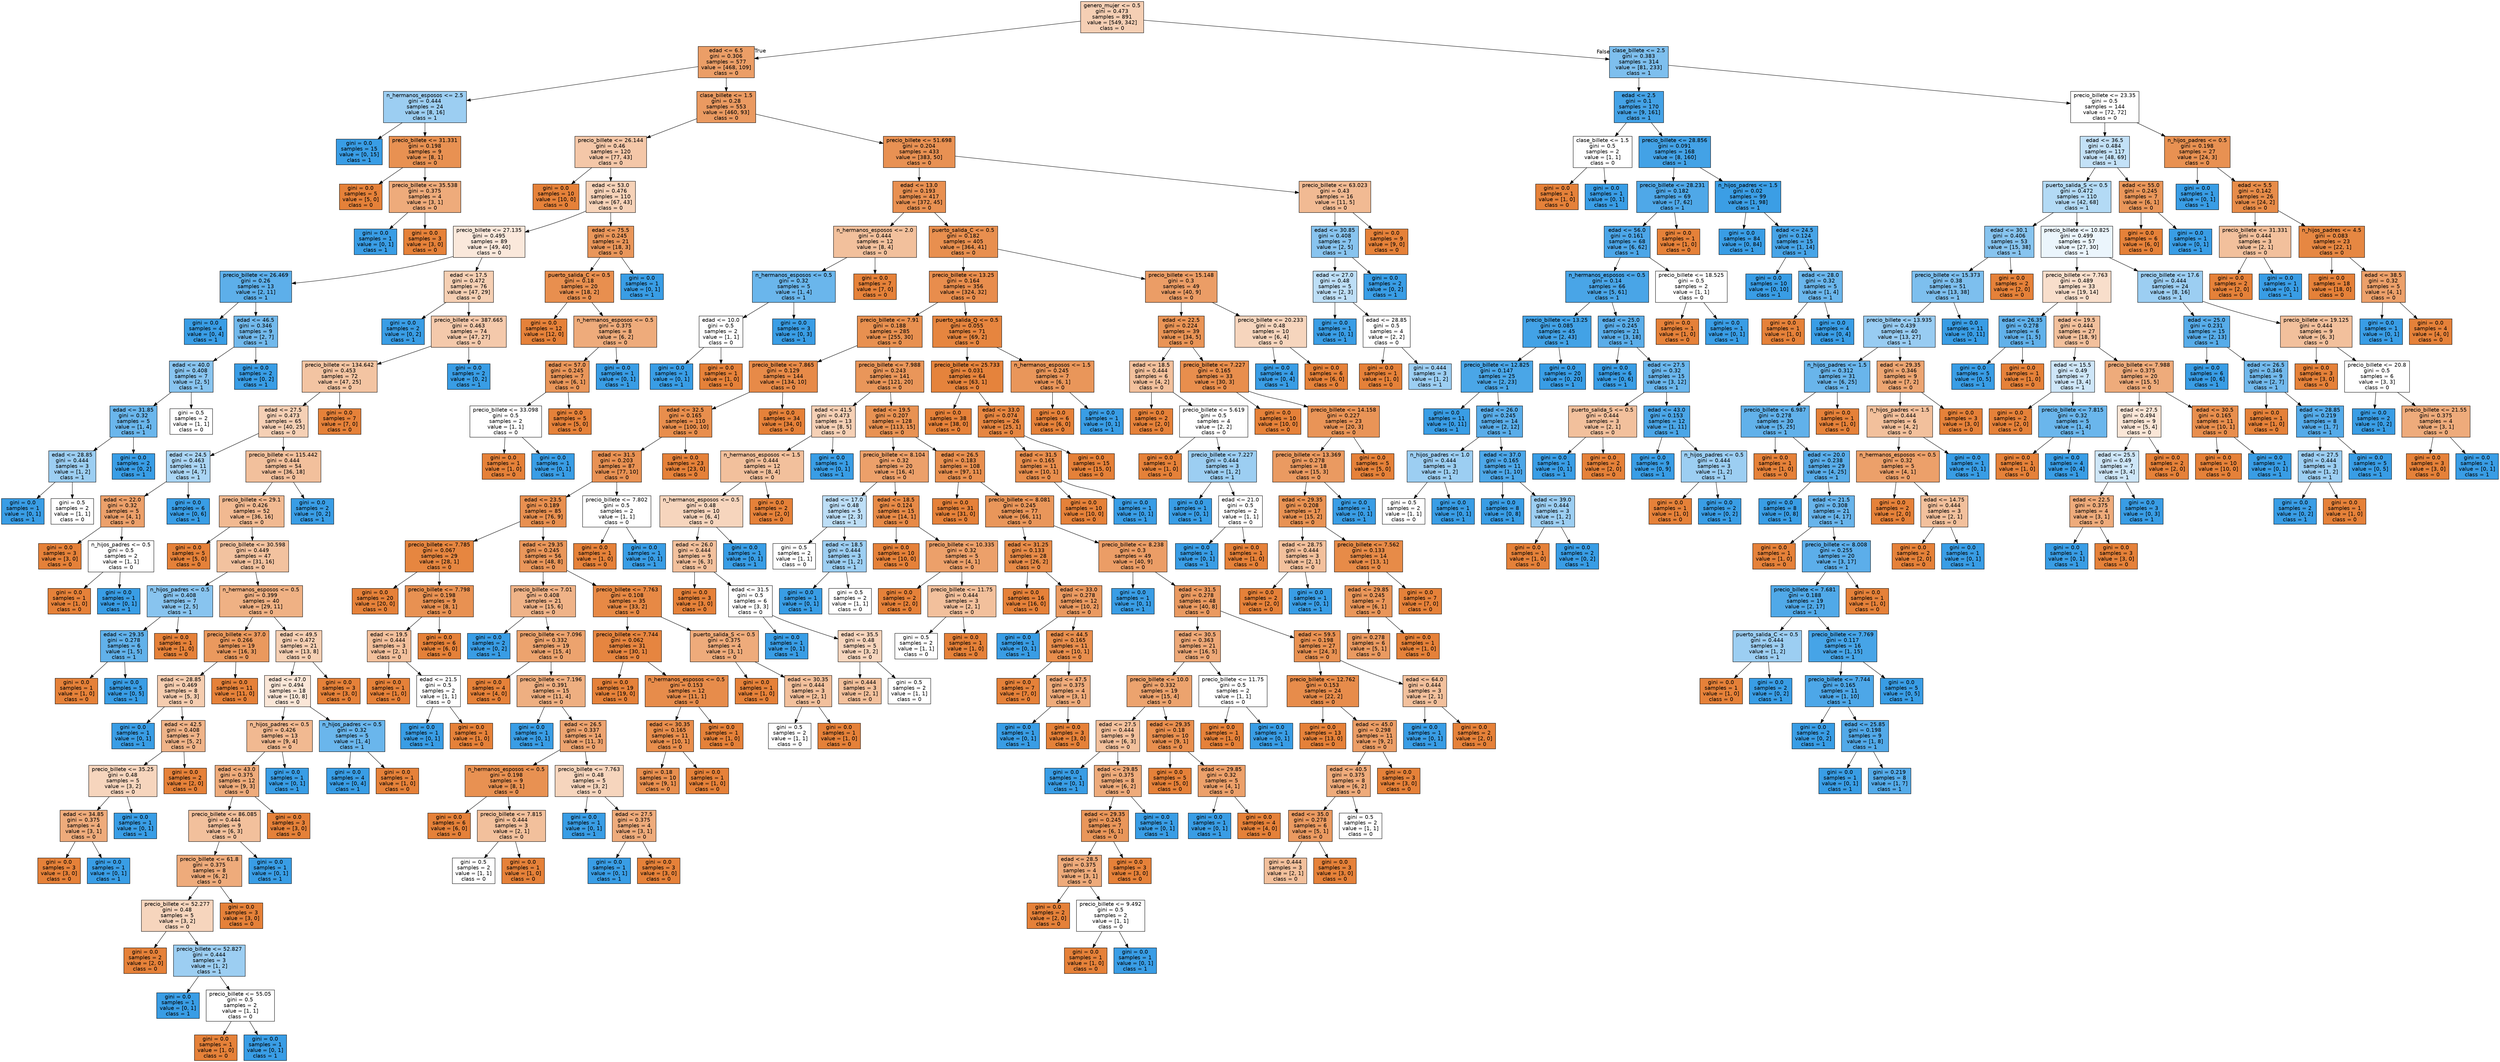 digraph Tree {
node [shape=box, style="filled", color="black", fontname="helvetica"] ;
edge [fontname="helvetica"] ;
0 [label="genero_mujer <= 0.5\ngini = 0.473\nsamples = 891\nvalue = [549, 342]\nclass = 0", fillcolor="#f5cfb4"] ;
1 [label="edad <= 6.5\ngini = 0.306\nsamples = 577\nvalue = [468, 109]\nclass = 0", fillcolor="#eb9e67"] ;
0 -> 1 [labeldistance=2.5, labelangle=45, headlabel="True"] ;
2 [label="n_hermanos_esposos <= 2.5\ngini = 0.444\nsamples = 24\nvalue = [8, 16]\nclass = 1", fillcolor="#9ccef2"] ;
1 -> 2 ;
3 [label="gini = 0.0\nsamples = 15\nvalue = [0, 15]\nclass = 1", fillcolor="#399de5"] ;
2 -> 3 ;
4 [label="precio_billete <= 31.331\ngini = 0.198\nsamples = 9\nvalue = [8, 1]\nclass = 0", fillcolor="#e89152"] ;
2 -> 4 ;
5 [label="gini = 0.0\nsamples = 5\nvalue = [5, 0]\nclass = 0", fillcolor="#e58139"] ;
4 -> 5 ;
6 [label="precio_billete <= 35.538\ngini = 0.375\nsamples = 4\nvalue = [3, 1]\nclass = 0", fillcolor="#eeab7b"] ;
4 -> 6 ;
7 [label="gini = 0.0\nsamples = 1\nvalue = [0, 1]\nclass = 1", fillcolor="#399de5"] ;
6 -> 7 ;
8 [label="gini = 0.0\nsamples = 3\nvalue = [3, 0]\nclass = 0", fillcolor="#e58139"] ;
6 -> 8 ;
9 [label="clase_billete <= 1.5\ngini = 0.28\nsamples = 553\nvalue = [460, 93]\nclass = 0", fillcolor="#ea9a61"] ;
1 -> 9 ;
10 [label="precio_billete <= 26.144\ngini = 0.46\nsamples = 120\nvalue = [77, 43]\nclass = 0", fillcolor="#f4c7a8"] ;
9 -> 10 ;
11 [label="gini = 0.0\nsamples = 10\nvalue = [10, 0]\nclass = 0", fillcolor="#e58139"] ;
10 -> 11 ;
12 [label="edad <= 53.0\ngini = 0.476\nsamples = 110\nvalue = [67, 43]\nclass = 0", fillcolor="#f6d2b8"] ;
10 -> 12 ;
13 [label="precio_billete <= 27.135\ngini = 0.495\nsamples = 89\nvalue = [49, 40]\nclass = 0", fillcolor="#fae8db"] ;
12 -> 13 ;
14 [label="precio_billete <= 26.469\ngini = 0.26\nsamples = 13\nvalue = [2, 11]\nclass = 1", fillcolor="#5dafea"] ;
13 -> 14 ;
15 [label="gini = 0.0\nsamples = 4\nvalue = [0, 4]\nclass = 1", fillcolor="#399de5"] ;
14 -> 15 ;
16 [label="edad <= 46.5\ngini = 0.346\nsamples = 9\nvalue = [2, 7]\nclass = 1", fillcolor="#72b9ec"] ;
14 -> 16 ;
17 [label="edad <= 40.0\ngini = 0.408\nsamples = 7\nvalue = [2, 5]\nclass = 1", fillcolor="#88c4ef"] ;
16 -> 17 ;
18 [label="edad <= 31.85\ngini = 0.32\nsamples = 5\nvalue = [1, 4]\nclass = 1", fillcolor="#6ab6ec"] ;
17 -> 18 ;
19 [label="edad <= 28.85\ngini = 0.444\nsamples = 3\nvalue = [1, 2]\nclass = 1", fillcolor="#9ccef2"] ;
18 -> 19 ;
20 [label="gini = 0.0\nsamples = 1\nvalue = [0, 1]\nclass = 1", fillcolor="#399de5"] ;
19 -> 20 ;
21 [label="gini = 0.5\nsamples = 2\nvalue = [1, 1]\nclass = 0", fillcolor="#ffffff"] ;
19 -> 21 ;
22 [label="gini = 0.0\nsamples = 2\nvalue = [0, 2]\nclass = 1", fillcolor="#399de5"] ;
18 -> 22 ;
23 [label="gini = 0.5\nsamples = 2\nvalue = [1, 1]\nclass = 0", fillcolor="#ffffff"] ;
17 -> 23 ;
24 [label="gini = 0.0\nsamples = 2\nvalue = [0, 2]\nclass = 1", fillcolor="#399de5"] ;
16 -> 24 ;
25 [label="edad <= 17.5\ngini = 0.472\nsamples = 76\nvalue = [47, 29]\nclass = 0", fillcolor="#f5cfb3"] ;
13 -> 25 ;
26 [label="gini = 0.0\nsamples = 2\nvalue = [0, 2]\nclass = 1", fillcolor="#399de5"] ;
25 -> 26 ;
27 [label="precio_billete <= 387.665\ngini = 0.463\nsamples = 74\nvalue = [47, 27]\nclass = 0", fillcolor="#f4c9ab"] ;
25 -> 27 ;
28 [label="precio_billete <= 134.642\ngini = 0.453\nsamples = 72\nvalue = [47, 25]\nclass = 0", fillcolor="#f3c4a2"] ;
27 -> 28 ;
29 [label="edad <= 27.5\ngini = 0.473\nsamples = 65\nvalue = [40, 25]\nclass = 0", fillcolor="#f5d0b5"] ;
28 -> 29 ;
30 [label="edad <= 24.5\ngini = 0.463\nsamples = 11\nvalue = [4, 7]\nclass = 1", fillcolor="#aad5f4"] ;
29 -> 30 ;
31 [label="edad <= 22.0\ngini = 0.32\nsamples = 5\nvalue = [4, 1]\nclass = 0", fillcolor="#eca06a"] ;
30 -> 31 ;
32 [label="gini = 0.0\nsamples = 3\nvalue = [3, 0]\nclass = 0", fillcolor="#e58139"] ;
31 -> 32 ;
33 [label="n_hijos_padres <= 0.5\ngini = 0.5\nsamples = 2\nvalue = [1, 1]\nclass = 0", fillcolor="#ffffff"] ;
31 -> 33 ;
34 [label="gini = 0.0\nsamples = 1\nvalue = [1, 0]\nclass = 0", fillcolor="#e58139"] ;
33 -> 34 ;
35 [label="gini = 0.0\nsamples = 1\nvalue = [0, 1]\nclass = 1", fillcolor="#399de5"] ;
33 -> 35 ;
36 [label="gini = 0.0\nsamples = 6\nvalue = [0, 6]\nclass = 1", fillcolor="#399de5"] ;
30 -> 36 ;
37 [label="precio_billete <= 115.442\ngini = 0.444\nsamples = 54\nvalue = [36, 18]\nclass = 0", fillcolor="#f2c09c"] ;
29 -> 37 ;
38 [label="precio_billete <= 29.1\ngini = 0.426\nsamples = 52\nvalue = [36, 16]\nclass = 0", fillcolor="#f1b991"] ;
37 -> 38 ;
39 [label="gini = 0.0\nsamples = 5\nvalue = [5, 0]\nclass = 0", fillcolor="#e58139"] ;
38 -> 39 ;
40 [label="precio_billete <= 30.598\ngini = 0.449\nsamples = 47\nvalue = [31, 16]\nclass = 0", fillcolor="#f2c29f"] ;
38 -> 40 ;
41 [label="n_hijos_padres <= 0.5\ngini = 0.408\nsamples = 7\nvalue = [2, 5]\nclass = 1", fillcolor="#88c4ef"] ;
40 -> 41 ;
42 [label="edad <= 29.35\ngini = 0.278\nsamples = 6\nvalue = [1, 5]\nclass = 1", fillcolor="#61b1ea"] ;
41 -> 42 ;
43 [label="gini = 0.0\nsamples = 1\nvalue = [1, 0]\nclass = 0", fillcolor="#e58139"] ;
42 -> 43 ;
44 [label="gini = 0.0\nsamples = 5\nvalue = [0, 5]\nclass = 1", fillcolor="#399de5"] ;
42 -> 44 ;
45 [label="gini = 0.0\nsamples = 1\nvalue = [1, 0]\nclass = 0", fillcolor="#e58139"] ;
41 -> 45 ;
46 [label="n_hermanos_esposos <= 0.5\ngini = 0.399\nsamples = 40\nvalue = [29, 11]\nclass = 0", fillcolor="#efb184"] ;
40 -> 46 ;
47 [label="precio_billete <= 37.0\ngini = 0.266\nsamples = 19\nvalue = [16, 3]\nclass = 0", fillcolor="#ea995e"] ;
46 -> 47 ;
48 [label="edad <= 28.85\ngini = 0.469\nsamples = 8\nvalue = [5, 3]\nclass = 0", fillcolor="#f5cdb0"] ;
47 -> 48 ;
49 [label="gini = 0.0\nsamples = 1\nvalue = [0, 1]\nclass = 1", fillcolor="#399de5"] ;
48 -> 49 ;
50 [label="edad <= 42.5\ngini = 0.408\nsamples = 7\nvalue = [5, 2]\nclass = 0", fillcolor="#efb388"] ;
48 -> 50 ;
51 [label="precio_billete <= 35.25\ngini = 0.48\nsamples = 5\nvalue = [3, 2]\nclass = 0", fillcolor="#f6d5bd"] ;
50 -> 51 ;
52 [label="edad <= 34.85\ngini = 0.375\nsamples = 4\nvalue = [3, 1]\nclass = 0", fillcolor="#eeab7b"] ;
51 -> 52 ;
53 [label="gini = 0.0\nsamples = 3\nvalue = [3, 0]\nclass = 0", fillcolor="#e58139"] ;
52 -> 53 ;
54 [label="gini = 0.0\nsamples = 1\nvalue = [0, 1]\nclass = 1", fillcolor="#399de5"] ;
52 -> 54 ;
55 [label="gini = 0.0\nsamples = 1\nvalue = [0, 1]\nclass = 1", fillcolor="#399de5"] ;
51 -> 55 ;
56 [label="gini = 0.0\nsamples = 2\nvalue = [2, 0]\nclass = 0", fillcolor="#e58139"] ;
50 -> 56 ;
57 [label="gini = 0.0\nsamples = 11\nvalue = [11, 0]\nclass = 0", fillcolor="#e58139"] ;
47 -> 57 ;
58 [label="edad <= 49.5\ngini = 0.472\nsamples = 21\nvalue = [13, 8]\nclass = 0", fillcolor="#f5cfb3"] ;
46 -> 58 ;
59 [label="edad <= 47.0\ngini = 0.494\nsamples = 18\nvalue = [10, 8]\nclass = 0", fillcolor="#fae6d7"] ;
58 -> 59 ;
60 [label="n_hijos_padres <= 0.5\ngini = 0.426\nsamples = 13\nvalue = [9, 4]\nclass = 0", fillcolor="#f1b991"] ;
59 -> 60 ;
61 [label="edad <= 43.0\ngini = 0.375\nsamples = 12\nvalue = [9, 3]\nclass = 0", fillcolor="#eeab7b"] ;
60 -> 61 ;
62 [label="precio_billete <= 86.085\ngini = 0.444\nsamples = 9\nvalue = [6, 3]\nclass = 0", fillcolor="#f2c09c"] ;
61 -> 62 ;
63 [label="precio_billete <= 61.8\ngini = 0.375\nsamples = 8\nvalue = [6, 2]\nclass = 0", fillcolor="#eeab7b"] ;
62 -> 63 ;
64 [label="precio_billete <= 52.277\ngini = 0.48\nsamples = 5\nvalue = [3, 2]\nclass = 0", fillcolor="#f6d5bd"] ;
63 -> 64 ;
65 [label="gini = 0.0\nsamples = 2\nvalue = [2, 0]\nclass = 0", fillcolor="#e58139"] ;
64 -> 65 ;
66 [label="precio_billete <= 52.827\ngini = 0.444\nsamples = 3\nvalue = [1, 2]\nclass = 1", fillcolor="#9ccef2"] ;
64 -> 66 ;
67 [label="gini = 0.0\nsamples = 1\nvalue = [0, 1]\nclass = 1", fillcolor="#399de5"] ;
66 -> 67 ;
68 [label="precio_billete <= 55.05\ngini = 0.5\nsamples = 2\nvalue = [1, 1]\nclass = 0", fillcolor="#ffffff"] ;
66 -> 68 ;
69 [label="gini = 0.0\nsamples = 1\nvalue = [1, 0]\nclass = 0", fillcolor="#e58139"] ;
68 -> 69 ;
70 [label="gini = 0.0\nsamples = 1\nvalue = [0, 1]\nclass = 1", fillcolor="#399de5"] ;
68 -> 70 ;
71 [label="gini = 0.0\nsamples = 3\nvalue = [3, 0]\nclass = 0", fillcolor="#e58139"] ;
63 -> 71 ;
72 [label="gini = 0.0\nsamples = 1\nvalue = [0, 1]\nclass = 1", fillcolor="#399de5"] ;
62 -> 72 ;
73 [label="gini = 0.0\nsamples = 3\nvalue = [3, 0]\nclass = 0", fillcolor="#e58139"] ;
61 -> 73 ;
74 [label="gini = 0.0\nsamples = 1\nvalue = [0, 1]\nclass = 1", fillcolor="#399de5"] ;
60 -> 74 ;
75 [label="n_hijos_padres <= 0.5\ngini = 0.32\nsamples = 5\nvalue = [1, 4]\nclass = 1", fillcolor="#6ab6ec"] ;
59 -> 75 ;
76 [label="gini = 0.0\nsamples = 4\nvalue = [0, 4]\nclass = 1", fillcolor="#399de5"] ;
75 -> 76 ;
77 [label="gini = 0.0\nsamples = 1\nvalue = [1, 0]\nclass = 0", fillcolor="#e58139"] ;
75 -> 77 ;
78 [label="gini = 0.0\nsamples = 3\nvalue = [3, 0]\nclass = 0", fillcolor="#e58139"] ;
58 -> 78 ;
79 [label="gini = 0.0\nsamples = 2\nvalue = [0, 2]\nclass = 1", fillcolor="#399de5"] ;
37 -> 79 ;
80 [label="gini = 0.0\nsamples = 7\nvalue = [7, 0]\nclass = 0", fillcolor="#e58139"] ;
28 -> 80 ;
81 [label="gini = 0.0\nsamples = 2\nvalue = [0, 2]\nclass = 1", fillcolor="#399de5"] ;
27 -> 81 ;
82 [label="edad <= 75.5\ngini = 0.245\nsamples = 21\nvalue = [18, 3]\nclass = 0", fillcolor="#e9965a"] ;
12 -> 82 ;
83 [label="puerto_salida_C <= 0.5\ngini = 0.18\nsamples = 20\nvalue = [18, 2]\nclass = 0", fillcolor="#e88f4f"] ;
82 -> 83 ;
84 [label="gini = 0.0\nsamples = 12\nvalue = [12, 0]\nclass = 0", fillcolor="#e58139"] ;
83 -> 84 ;
85 [label="n_hermanos_esposos <= 0.5\ngini = 0.375\nsamples = 8\nvalue = [6, 2]\nclass = 0", fillcolor="#eeab7b"] ;
83 -> 85 ;
86 [label="edad <= 57.0\ngini = 0.245\nsamples = 7\nvalue = [6, 1]\nclass = 0", fillcolor="#e9965a"] ;
85 -> 86 ;
87 [label="precio_billete <= 33.098\ngini = 0.5\nsamples = 2\nvalue = [1, 1]\nclass = 0", fillcolor="#ffffff"] ;
86 -> 87 ;
88 [label="gini = 0.0\nsamples = 1\nvalue = [1, 0]\nclass = 0", fillcolor="#e58139"] ;
87 -> 88 ;
89 [label="gini = 0.0\nsamples = 1\nvalue = [0, 1]\nclass = 1", fillcolor="#399de5"] ;
87 -> 89 ;
90 [label="gini = 0.0\nsamples = 5\nvalue = [5, 0]\nclass = 0", fillcolor="#e58139"] ;
86 -> 90 ;
91 [label="gini = 0.0\nsamples = 1\nvalue = [0, 1]\nclass = 1", fillcolor="#399de5"] ;
85 -> 91 ;
92 [label="gini = 0.0\nsamples = 1\nvalue = [0, 1]\nclass = 1", fillcolor="#399de5"] ;
82 -> 92 ;
93 [label="precio_billete <= 51.698\ngini = 0.204\nsamples = 433\nvalue = [383, 50]\nclass = 0", fillcolor="#e89153"] ;
9 -> 93 ;
94 [label="edad <= 13.0\ngini = 0.193\nsamples = 417\nvalue = [372, 45]\nclass = 0", fillcolor="#e89051"] ;
93 -> 94 ;
95 [label="n_hermanos_esposos <= 2.0\ngini = 0.444\nsamples = 12\nvalue = [8, 4]\nclass = 0", fillcolor="#f2c09c"] ;
94 -> 95 ;
96 [label="n_hermanos_esposos <= 0.5\ngini = 0.32\nsamples = 5\nvalue = [1, 4]\nclass = 1", fillcolor="#6ab6ec"] ;
95 -> 96 ;
97 [label="edad <= 10.0\ngini = 0.5\nsamples = 2\nvalue = [1, 1]\nclass = 0", fillcolor="#ffffff"] ;
96 -> 97 ;
98 [label="gini = 0.0\nsamples = 1\nvalue = [0, 1]\nclass = 1", fillcolor="#399de5"] ;
97 -> 98 ;
99 [label="gini = 0.0\nsamples = 1\nvalue = [1, 0]\nclass = 0", fillcolor="#e58139"] ;
97 -> 99 ;
100 [label="gini = 0.0\nsamples = 3\nvalue = [0, 3]\nclass = 1", fillcolor="#399de5"] ;
96 -> 100 ;
101 [label="gini = 0.0\nsamples = 7\nvalue = [7, 0]\nclass = 0", fillcolor="#e58139"] ;
95 -> 101 ;
102 [label="puerto_salida_C <= 0.5\ngini = 0.182\nsamples = 405\nvalue = [364, 41]\nclass = 0", fillcolor="#e88f4f"] ;
94 -> 102 ;
103 [label="precio_billete <= 13.25\ngini = 0.164\nsamples = 356\nvalue = [324, 32]\nclass = 0", fillcolor="#e88d4d"] ;
102 -> 103 ;
104 [label="precio_billete <= 7.91\ngini = 0.188\nsamples = 285\nvalue = [255, 30]\nclass = 0", fillcolor="#e89050"] ;
103 -> 104 ;
105 [label="precio_billete <= 7.865\ngini = 0.129\nsamples = 144\nvalue = [134, 10]\nclass = 0", fillcolor="#e78a48"] ;
104 -> 105 ;
106 [label="edad <= 32.5\ngini = 0.165\nsamples = 110\nvalue = [100, 10]\nclass = 0", fillcolor="#e88e4d"] ;
105 -> 106 ;
107 [label="edad <= 31.5\ngini = 0.203\nsamples = 87\nvalue = [77, 10]\nclass = 0", fillcolor="#e89153"] ;
106 -> 107 ;
108 [label="edad <= 23.5\ngini = 0.189\nsamples = 85\nvalue = [76, 9]\nclass = 0", fillcolor="#e89050"] ;
107 -> 108 ;
109 [label="precio_billete <= 7.785\ngini = 0.067\nsamples = 29\nvalue = [28, 1]\nclass = 0", fillcolor="#e68640"] ;
108 -> 109 ;
110 [label="gini = 0.0\nsamples = 20\nvalue = [20, 0]\nclass = 0", fillcolor="#e58139"] ;
109 -> 110 ;
111 [label="precio_billete <= 7.798\ngini = 0.198\nsamples = 9\nvalue = [8, 1]\nclass = 0", fillcolor="#e89152"] ;
109 -> 111 ;
112 [label="edad <= 19.5\ngini = 0.444\nsamples = 3\nvalue = [2, 1]\nclass = 0", fillcolor="#f2c09c"] ;
111 -> 112 ;
113 [label="gini = 0.0\nsamples = 1\nvalue = [1, 0]\nclass = 0", fillcolor="#e58139"] ;
112 -> 113 ;
114 [label="edad <= 21.5\ngini = 0.5\nsamples = 2\nvalue = [1, 1]\nclass = 0", fillcolor="#ffffff"] ;
112 -> 114 ;
115 [label="gini = 0.0\nsamples = 1\nvalue = [0, 1]\nclass = 1", fillcolor="#399de5"] ;
114 -> 115 ;
116 [label="gini = 0.0\nsamples = 1\nvalue = [1, 0]\nclass = 0", fillcolor="#e58139"] ;
114 -> 116 ;
117 [label="gini = 0.0\nsamples = 6\nvalue = [6, 0]\nclass = 0", fillcolor="#e58139"] ;
111 -> 117 ;
118 [label="edad <= 29.35\ngini = 0.245\nsamples = 56\nvalue = [48, 8]\nclass = 0", fillcolor="#e9965a"] ;
108 -> 118 ;
119 [label="precio_billete <= 7.01\ngini = 0.408\nsamples = 21\nvalue = [15, 6]\nclass = 0", fillcolor="#efb388"] ;
118 -> 119 ;
120 [label="gini = 0.0\nsamples = 2\nvalue = [0, 2]\nclass = 1", fillcolor="#399de5"] ;
119 -> 120 ;
121 [label="precio_billete <= 7.096\ngini = 0.332\nsamples = 19\nvalue = [15, 4]\nclass = 0", fillcolor="#eca36e"] ;
119 -> 121 ;
122 [label="gini = 0.0\nsamples = 4\nvalue = [4, 0]\nclass = 0", fillcolor="#e58139"] ;
121 -> 122 ;
123 [label="precio_billete <= 7.196\ngini = 0.391\nsamples = 15\nvalue = [11, 4]\nclass = 0", fillcolor="#eeaf81"] ;
121 -> 123 ;
124 [label="gini = 0.0\nsamples = 1\nvalue = [0, 1]\nclass = 1", fillcolor="#399de5"] ;
123 -> 124 ;
125 [label="edad <= 26.5\ngini = 0.337\nsamples = 14\nvalue = [11, 3]\nclass = 0", fillcolor="#eca36f"] ;
123 -> 125 ;
126 [label="n_hermanos_esposos <= 0.5\ngini = 0.198\nsamples = 9\nvalue = [8, 1]\nclass = 0", fillcolor="#e89152"] ;
125 -> 126 ;
127 [label="gini = 0.0\nsamples = 6\nvalue = [6, 0]\nclass = 0", fillcolor="#e58139"] ;
126 -> 127 ;
128 [label="precio_billete <= 7.815\ngini = 0.444\nsamples = 3\nvalue = [2, 1]\nclass = 0", fillcolor="#f2c09c"] ;
126 -> 128 ;
129 [label="gini = 0.5\nsamples = 2\nvalue = [1, 1]\nclass = 0", fillcolor="#ffffff"] ;
128 -> 129 ;
130 [label="gini = 0.0\nsamples = 1\nvalue = [1, 0]\nclass = 0", fillcolor="#e58139"] ;
128 -> 130 ;
131 [label="precio_billete <= 7.763\ngini = 0.48\nsamples = 5\nvalue = [3, 2]\nclass = 0", fillcolor="#f6d5bd"] ;
125 -> 131 ;
132 [label="gini = 0.0\nsamples = 1\nvalue = [0, 1]\nclass = 1", fillcolor="#399de5"] ;
131 -> 132 ;
133 [label="edad <= 27.5\ngini = 0.375\nsamples = 4\nvalue = [3, 1]\nclass = 0", fillcolor="#eeab7b"] ;
131 -> 133 ;
134 [label="gini = 0.0\nsamples = 1\nvalue = [0, 1]\nclass = 1", fillcolor="#399de5"] ;
133 -> 134 ;
135 [label="gini = 0.0\nsamples = 3\nvalue = [3, 0]\nclass = 0", fillcolor="#e58139"] ;
133 -> 135 ;
136 [label="precio_billete <= 7.763\ngini = 0.108\nsamples = 35\nvalue = [33, 2]\nclass = 0", fillcolor="#e78945"] ;
118 -> 136 ;
137 [label="precio_billete <= 7.744\ngini = 0.062\nsamples = 31\nvalue = [30, 1]\nclass = 0", fillcolor="#e68540"] ;
136 -> 137 ;
138 [label="gini = 0.0\nsamples = 19\nvalue = [19, 0]\nclass = 0", fillcolor="#e58139"] ;
137 -> 138 ;
139 [label="n_hermanos_esposos <= 0.5\ngini = 0.153\nsamples = 12\nvalue = [11, 1]\nclass = 0", fillcolor="#e78c4b"] ;
137 -> 139 ;
140 [label="edad <= 30.35\ngini = 0.165\nsamples = 11\nvalue = [10, 1]\nclass = 0", fillcolor="#e88e4d"] ;
139 -> 140 ;
141 [label="gini = 0.18\nsamples = 10\nvalue = [9, 1]\nclass = 0", fillcolor="#e88f4f"] ;
140 -> 141 ;
142 [label="gini = 0.0\nsamples = 1\nvalue = [1, 0]\nclass = 0", fillcolor="#e58139"] ;
140 -> 142 ;
143 [label="gini = 0.0\nsamples = 1\nvalue = [1, 0]\nclass = 0", fillcolor="#e58139"] ;
139 -> 143 ;
144 [label="puerto_salida_S <= 0.5\ngini = 0.375\nsamples = 4\nvalue = [3, 1]\nclass = 0", fillcolor="#eeab7b"] ;
136 -> 144 ;
145 [label="gini = 0.0\nsamples = 1\nvalue = [1, 0]\nclass = 0", fillcolor="#e58139"] ;
144 -> 145 ;
146 [label="edad <= 30.35\ngini = 0.444\nsamples = 3\nvalue = [2, 1]\nclass = 0", fillcolor="#f2c09c"] ;
144 -> 146 ;
147 [label="gini = 0.5\nsamples = 2\nvalue = [1, 1]\nclass = 0", fillcolor="#ffffff"] ;
146 -> 147 ;
148 [label="gini = 0.0\nsamples = 1\nvalue = [1, 0]\nclass = 0", fillcolor="#e58139"] ;
146 -> 148 ;
149 [label="precio_billete <= 7.802\ngini = 0.5\nsamples = 2\nvalue = [1, 1]\nclass = 0", fillcolor="#ffffff"] ;
107 -> 149 ;
150 [label="gini = 0.0\nsamples = 1\nvalue = [1, 0]\nclass = 0", fillcolor="#e58139"] ;
149 -> 150 ;
151 [label="gini = 0.0\nsamples = 1\nvalue = [0, 1]\nclass = 1", fillcolor="#399de5"] ;
149 -> 151 ;
152 [label="gini = 0.0\nsamples = 23\nvalue = [23, 0]\nclass = 0", fillcolor="#e58139"] ;
106 -> 152 ;
153 [label="gini = 0.0\nsamples = 34\nvalue = [34, 0]\nclass = 0", fillcolor="#e58139"] ;
105 -> 153 ;
154 [label="precio_billete <= 7.988\ngini = 0.243\nsamples = 141\nvalue = [121, 20]\nclass = 0", fillcolor="#e9965a"] ;
104 -> 154 ;
155 [label="edad <= 41.5\ngini = 0.473\nsamples = 13\nvalue = [8, 5]\nclass = 0", fillcolor="#f5d0b5"] ;
154 -> 155 ;
156 [label="n_hermanos_esposos <= 1.5\ngini = 0.444\nsamples = 12\nvalue = [8, 4]\nclass = 0", fillcolor="#f2c09c"] ;
155 -> 156 ;
157 [label="n_hermanos_esposos <= 0.5\ngini = 0.48\nsamples = 10\nvalue = [6, 4]\nclass = 0", fillcolor="#f6d5bd"] ;
156 -> 157 ;
158 [label="edad <= 26.0\ngini = 0.444\nsamples = 9\nvalue = [6, 3]\nclass = 0", fillcolor="#f2c09c"] ;
157 -> 158 ;
159 [label="gini = 0.0\nsamples = 3\nvalue = [3, 0]\nclass = 0", fillcolor="#e58139"] ;
158 -> 159 ;
160 [label="edad <= 31.5\ngini = 0.5\nsamples = 6\nvalue = [3, 3]\nclass = 0", fillcolor="#ffffff"] ;
158 -> 160 ;
161 [label="gini = 0.0\nsamples = 1\nvalue = [0, 1]\nclass = 1", fillcolor="#399de5"] ;
160 -> 161 ;
162 [label="edad <= 35.5\ngini = 0.48\nsamples = 5\nvalue = [3, 2]\nclass = 0", fillcolor="#f6d5bd"] ;
160 -> 162 ;
163 [label="gini = 0.444\nsamples = 3\nvalue = [2, 1]\nclass = 0", fillcolor="#f2c09c"] ;
162 -> 163 ;
164 [label="gini = 0.5\nsamples = 2\nvalue = [1, 1]\nclass = 0", fillcolor="#ffffff"] ;
162 -> 164 ;
165 [label="gini = 0.0\nsamples = 1\nvalue = [0, 1]\nclass = 1", fillcolor="#399de5"] ;
157 -> 165 ;
166 [label="gini = 0.0\nsamples = 2\nvalue = [2, 0]\nclass = 0", fillcolor="#e58139"] ;
156 -> 166 ;
167 [label="gini = 0.0\nsamples = 1\nvalue = [0, 1]\nclass = 1", fillcolor="#399de5"] ;
155 -> 167 ;
168 [label="edad <= 19.5\ngini = 0.207\nsamples = 128\nvalue = [113, 15]\nclass = 0", fillcolor="#e89253"] ;
154 -> 168 ;
169 [label="precio_billete <= 8.104\ngini = 0.32\nsamples = 20\nvalue = [16, 4]\nclass = 0", fillcolor="#eca06a"] ;
168 -> 169 ;
170 [label="edad <= 17.0\ngini = 0.48\nsamples = 5\nvalue = [2, 3]\nclass = 1", fillcolor="#bddef6"] ;
169 -> 170 ;
171 [label="gini = 0.5\nsamples = 2\nvalue = [1, 1]\nclass = 0", fillcolor="#ffffff"] ;
170 -> 171 ;
172 [label="edad <= 18.5\ngini = 0.444\nsamples = 3\nvalue = [1, 2]\nclass = 1", fillcolor="#9ccef2"] ;
170 -> 172 ;
173 [label="gini = 0.0\nsamples = 1\nvalue = [0, 1]\nclass = 1", fillcolor="#399de5"] ;
172 -> 173 ;
174 [label="gini = 0.5\nsamples = 2\nvalue = [1, 1]\nclass = 0", fillcolor="#ffffff"] ;
172 -> 174 ;
175 [label="edad <= 18.5\ngini = 0.124\nsamples = 15\nvalue = [14, 1]\nclass = 0", fillcolor="#e78a47"] ;
169 -> 175 ;
176 [label="gini = 0.0\nsamples = 10\nvalue = [10, 0]\nclass = 0", fillcolor="#e58139"] ;
175 -> 176 ;
177 [label="precio_billete <= 10.335\ngini = 0.32\nsamples = 5\nvalue = [4, 1]\nclass = 0", fillcolor="#eca06a"] ;
175 -> 177 ;
178 [label="gini = 0.0\nsamples = 2\nvalue = [2, 0]\nclass = 0", fillcolor="#e58139"] ;
177 -> 178 ;
179 [label="precio_billete <= 11.75\ngini = 0.444\nsamples = 3\nvalue = [2, 1]\nclass = 0", fillcolor="#f2c09c"] ;
177 -> 179 ;
180 [label="gini = 0.5\nsamples = 2\nvalue = [1, 1]\nclass = 0", fillcolor="#ffffff"] ;
179 -> 180 ;
181 [label="gini = 0.0\nsamples = 1\nvalue = [1, 0]\nclass = 0", fillcolor="#e58139"] ;
179 -> 181 ;
182 [label="edad <= 26.5\ngini = 0.183\nsamples = 108\nvalue = [97, 11]\nclass = 0", fillcolor="#e88f4f"] ;
168 -> 182 ;
183 [label="gini = 0.0\nsamples = 31\nvalue = [31, 0]\nclass = 0", fillcolor="#e58139"] ;
182 -> 183 ;
184 [label="precio_billete <= 8.081\ngini = 0.245\nsamples = 77\nvalue = [66, 11]\nclass = 0", fillcolor="#e9965a"] ;
182 -> 184 ;
185 [label="edad <= 31.25\ngini = 0.133\nsamples = 28\nvalue = [26, 2]\nclass = 0", fillcolor="#e78b48"] ;
184 -> 185 ;
186 [label="gini = 0.0\nsamples = 16\nvalue = [16, 0]\nclass = 0", fillcolor="#e58139"] ;
185 -> 186 ;
187 [label="edad <= 33.0\ngini = 0.278\nsamples = 12\nvalue = [10, 2]\nclass = 0", fillcolor="#ea9a61"] ;
185 -> 187 ;
188 [label="gini = 0.0\nsamples = 1\nvalue = [0, 1]\nclass = 1", fillcolor="#399de5"] ;
187 -> 188 ;
189 [label="edad <= 44.5\ngini = 0.165\nsamples = 11\nvalue = [10, 1]\nclass = 0", fillcolor="#e88e4d"] ;
187 -> 189 ;
190 [label="gini = 0.0\nsamples = 7\nvalue = [7, 0]\nclass = 0", fillcolor="#e58139"] ;
189 -> 190 ;
191 [label="edad <= 47.5\ngini = 0.375\nsamples = 4\nvalue = [3, 1]\nclass = 0", fillcolor="#eeab7b"] ;
189 -> 191 ;
192 [label="gini = 0.0\nsamples = 1\nvalue = [0, 1]\nclass = 1", fillcolor="#399de5"] ;
191 -> 192 ;
193 [label="gini = 0.0\nsamples = 3\nvalue = [3, 0]\nclass = 0", fillcolor="#e58139"] ;
191 -> 193 ;
194 [label="precio_billete <= 8.238\ngini = 0.3\nsamples = 49\nvalue = [40, 9]\nclass = 0", fillcolor="#eb9d66"] ;
184 -> 194 ;
195 [label="gini = 0.0\nsamples = 1\nvalue = [0, 1]\nclass = 1", fillcolor="#399de5"] ;
194 -> 195 ;
196 [label="edad <= 31.5\ngini = 0.278\nsamples = 48\nvalue = [40, 8]\nclass = 0", fillcolor="#ea9a61"] ;
194 -> 196 ;
197 [label="edad <= 30.5\ngini = 0.363\nsamples = 21\nvalue = [16, 5]\nclass = 0", fillcolor="#eda877"] ;
196 -> 197 ;
198 [label="precio_billete <= 10.0\ngini = 0.332\nsamples = 19\nvalue = [15, 4]\nclass = 0", fillcolor="#eca36e"] ;
197 -> 198 ;
199 [label="edad <= 27.5\ngini = 0.444\nsamples = 9\nvalue = [6, 3]\nclass = 0", fillcolor="#f2c09c"] ;
198 -> 199 ;
200 [label="gini = 0.0\nsamples = 1\nvalue = [0, 1]\nclass = 1", fillcolor="#399de5"] ;
199 -> 200 ;
201 [label="edad <= 29.85\ngini = 0.375\nsamples = 8\nvalue = [6, 2]\nclass = 0", fillcolor="#eeab7b"] ;
199 -> 201 ;
202 [label="edad <= 29.35\ngini = 0.245\nsamples = 7\nvalue = [6, 1]\nclass = 0", fillcolor="#e9965a"] ;
201 -> 202 ;
203 [label="edad <= 28.5\ngini = 0.375\nsamples = 4\nvalue = [3, 1]\nclass = 0", fillcolor="#eeab7b"] ;
202 -> 203 ;
204 [label="gini = 0.0\nsamples = 2\nvalue = [2, 0]\nclass = 0", fillcolor="#e58139"] ;
203 -> 204 ;
205 [label="precio_billete <= 9.492\ngini = 0.5\nsamples = 2\nvalue = [1, 1]\nclass = 0", fillcolor="#ffffff"] ;
203 -> 205 ;
206 [label="gini = 0.0\nsamples = 1\nvalue = [1, 0]\nclass = 0", fillcolor="#e58139"] ;
205 -> 206 ;
207 [label="gini = 0.0\nsamples = 1\nvalue = [0, 1]\nclass = 1", fillcolor="#399de5"] ;
205 -> 207 ;
208 [label="gini = 0.0\nsamples = 3\nvalue = [3, 0]\nclass = 0", fillcolor="#e58139"] ;
202 -> 208 ;
209 [label="gini = 0.0\nsamples = 1\nvalue = [0, 1]\nclass = 1", fillcolor="#399de5"] ;
201 -> 209 ;
210 [label="edad <= 29.35\ngini = 0.18\nsamples = 10\nvalue = [9, 1]\nclass = 0", fillcolor="#e88f4f"] ;
198 -> 210 ;
211 [label="gini = 0.0\nsamples = 5\nvalue = [5, 0]\nclass = 0", fillcolor="#e58139"] ;
210 -> 211 ;
212 [label="edad <= 29.85\ngini = 0.32\nsamples = 5\nvalue = [4, 1]\nclass = 0", fillcolor="#eca06a"] ;
210 -> 212 ;
213 [label="gini = 0.0\nsamples = 1\nvalue = [0, 1]\nclass = 1", fillcolor="#399de5"] ;
212 -> 213 ;
214 [label="gini = 0.0\nsamples = 4\nvalue = [4, 0]\nclass = 0", fillcolor="#e58139"] ;
212 -> 214 ;
215 [label="precio_billete <= 11.75\ngini = 0.5\nsamples = 2\nvalue = [1, 1]\nclass = 0", fillcolor="#ffffff"] ;
197 -> 215 ;
216 [label="gini = 0.0\nsamples = 1\nvalue = [1, 0]\nclass = 0", fillcolor="#e58139"] ;
215 -> 216 ;
217 [label="gini = 0.0\nsamples = 1\nvalue = [0, 1]\nclass = 1", fillcolor="#399de5"] ;
215 -> 217 ;
218 [label="edad <= 59.5\ngini = 0.198\nsamples = 27\nvalue = [24, 3]\nclass = 0", fillcolor="#e89152"] ;
196 -> 218 ;
219 [label="precio_billete <= 12.762\ngini = 0.153\nsamples = 24\nvalue = [22, 2]\nclass = 0", fillcolor="#e78c4b"] ;
218 -> 219 ;
220 [label="gini = 0.0\nsamples = 13\nvalue = [13, 0]\nclass = 0", fillcolor="#e58139"] ;
219 -> 220 ;
221 [label="edad <= 45.0\ngini = 0.298\nsamples = 11\nvalue = [9, 2]\nclass = 0", fillcolor="#eb9d65"] ;
219 -> 221 ;
222 [label="edad <= 40.5\ngini = 0.375\nsamples = 8\nvalue = [6, 2]\nclass = 0", fillcolor="#eeab7b"] ;
221 -> 222 ;
223 [label="edad <= 35.0\ngini = 0.278\nsamples = 6\nvalue = [5, 1]\nclass = 0", fillcolor="#ea9a61"] ;
222 -> 223 ;
224 [label="gini = 0.444\nsamples = 3\nvalue = [2, 1]\nclass = 0", fillcolor="#f2c09c"] ;
223 -> 224 ;
225 [label="gini = 0.0\nsamples = 3\nvalue = [3, 0]\nclass = 0", fillcolor="#e58139"] ;
223 -> 225 ;
226 [label="gini = 0.5\nsamples = 2\nvalue = [1, 1]\nclass = 0", fillcolor="#ffffff"] ;
222 -> 226 ;
227 [label="gini = 0.0\nsamples = 3\nvalue = [3, 0]\nclass = 0", fillcolor="#e58139"] ;
221 -> 227 ;
228 [label="edad <= 64.0\ngini = 0.444\nsamples = 3\nvalue = [2, 1]\nclass = 0", fillcolor="#f2c09c"] ;
218 -> 228 ;
229 [label="gini = 0.0\nsamples = 1\nvalue = [0, 1]\nclass = 1", fillcolor="#399de5"] ;
228 -> 229 ;
230 [label="gini = 0.0\nsamples = 2\nvalue = [2, 0]\nclass = 0", fillcolor="#e58139"] ;
228 -> 230 ;
231 [label="puerto_salida_Q <= 0.5\ngini = 0.055\nsamples = 71\nvalue = [69, 2]\nclass = 0", fillcolor="#e6853f"] ;
103 -> 231 ;
232 [label="precio_billete <= 25.733\ngini = 0.031\nsamples = 64\nvalue = [63, 1]\nclass = 0", fillcolor="#e5833c"] ;
231 -> 232 ;
233 [label="gini = 0.0\nsamples = 38\nvalue = [38, 0]\nclass = 0", fillcolor="#e58139"] ;
232 -> 233 ;
234 [label="edad <= 33.0\ngini = 0.074\nsamples = 26\nvalue = [25, 1]\nclass = 0", fillcolor="#e68641"] ;
232 -> 234 ;
235 [label="edad <= 31.5\ngini = 0.165\nsamples = 11\nvalue = [10, 1]\nclass = 0", fillcolor="#e88e4d"] ;
234 -> 235 ;
236 [label="gini = 0.0\nsamples = 10\nvalue = [10, 0]\nclass = 0", fillcolor="#e58139"] ;
235 -> 236 ;
237 [label="gini = 0.0\nsamples = 1\nvalue = [0, 1]\nclass = 1", fillcolor="#399de5"] ;
235 -> 237 ;
238 [label="gini = 0.0\nsamples = 15\nvalue = [15, 0]\nclass = 0", fillcolor="#e58139"] ;
234 -> 238 ;
239 [label="n_hermanos_esposos <= 1.5\ngini = 0.245\nsamples = 7\nvalue = [6, 1]\nclass = 0", fillcolor="#e9965a"] ;
231 -> 239 ;
240 [label="gini = 0.0\nsamples = 6\nvalue = [6, 0]\nclass = 0", fillcolor="#e58139"] ;
239 -> 240 ;
241 [label="gini = 0.0\nsamples = 1\nvalue = [0, 1]\nclass = 1", fillcolor="#399de5"] ;
239 -> 241 ;
242 [label="precio_billete <= 15.148\ngini = 0.3\nsamples = 49\nvalue = [40, 9]\nclass = 0", fillcolor="#eb9d66"] ;
102 -> 242 ;
243 [label="edad <= 22.5\ngini = 0.224\nsamples = 39\nvalue = [34, 5]\nclass = 0", fillcolor="#e99456"] ;
242 -> 243 ;
244 [label="edad <= 18.5\ngini = 0.444\nsamples = 6\nvalue = [4, 2]\nclass = 0", fillcolor="#f2c09c"] ;
243 -> 244 ;
245 [label="gini = 0.0\nsamples = 2\nvalue = [2, 0]\nclass = 0", fillcolor="#e58139"] ;
244 -> 245 ;
246 [label="precio_billete <= 5.619\ngini = 0.5\nsamples = 4\nvalue = [2, 2]\nclass = 0", fillcolor="#ffffff"] ;
244 -> 246 ;
247 [label="gini = 0.0\nsamples = 1\nvalue = [1, 0]\nclass = 0", fillcolor="#e58139"] ;
246 -> 247 ;
248 [label="precio_billete <= 7.227\ngini = 0.444\nsamples = 3\nvalue = [1, 2]\nclass = 1", fillcolor="#9ccef2"] ;
246 -> 248 ;
249 [label="gini = 0.0\nsamples = 1\nvalue = [0, 1]\nclass = 1", fillcolor="#399de5"] ;
248 -> 249 ;
250 [label="edad <= 21.0\ngini = 0.5\nsamples = 2\nvalue = [1, 1]\nclass = 0", fillcolor="#ffffff"] ;
248 -> 250 ;
251 [label="gini = 0.0\nsamples = 1\nvalue = [0, 1]\nclass = 1", fillcolor="#399de5"] ;
250 -> 251 ;
252 [label="gini = 0.0\nsamples = 1\nvalue = [1, 0]\nclass = 0", fillcolor="#e58139"] ;
250 -> 252 ;
253 [label="precio_billete <= 7.227\ngini = 0.165\nsamples = 33\nvalue = [30, 3]\nclass = 0", fillcolor="#e88e4d"] ;
243 -> 253 ;
254 [label="gini = 0.0\nsamples = 10\nvalue = [10, 0]\nclass = 0", fillcolor="#e58139"] ;
253 -> 254 ;
255 [label="precio_billete <= 14.158\ngini = 0.227\nsamples = 23\nvalue = [20, 3]\nclass = 0", fillcolor="#e99457"] ;
253 -> 255 ;
256 [label="precio_billete <= 13.369\ngini = 0.278\nsamples = 18\nvalue = [15, 3]\nclass = 0", fillcolor="#ea9a61"] ;
255 -> 256 ;
257 [label="edad <= 29.35\ngini = 0.208\nsamples = 17\nvalue = [15, 2]\nclass = 0", fillcolor="#e89253"] ;
256 -> 257 ;
258 [label="edad <= 28.75\ngini = 0.444\nsamples = 3\nvalue = [2, 1]\nclass = 0", fillcolor="#f2c09c"] ;
257 -> 258 ;
259 [label="gini = 0.0\nsamples = 2\nvalue = [2, 0]\nclass = 0", fillcolor="#e58139"] ;
258 -> 259 ;
260 [label="gini = 0.0\nsamples = 1\nvalue = [0, 1]\nclass = 1", fillcolor="#399de5"] ;
258 -> 260 ;
261 [label="precio_billete <= 7.562\ngini = 0.133\nsamples = 14\nvalue = [13, 1]\nclass = 0", fillcolor="#e78b48"] ;
257 -> 261 ;
262 [label="edad <= 29.85\ngini = 0.245\nsamples = 7\nvalue = [6, 1]\nclass = 0", fillcolor="#e9965a"] ;
261 -> 262 ;
263 [label="gini = 0.278\nsamples = 6\nvalue = [5, 1]\nclass = 0", fillcolor="#ea9a61"] ;
262 -> 263 ;
264 [label="gini = 0.0\nsamples = 1\nvalue = [1, 0]\nclass = 0", fillcolor="#e58139"] ;
262 -> 264 ;
265 [label="gini = 0.0\nsamples = 7\nvalue = [7, 0]\nclass = 0", fillcolor="#e58139"] ;
261 -> 265 ;
266 [label="gini = 0.0\nsamples = 1\nvalue = [0, 1]\nclass = 1", fillcolor="#399de5"] ;
256 -> 266 ;
267 [label="gini = 0.0\nsamples = 5\nvalue = [5, 0]\nclass = 0", fillcolor="#e58139"] ;
255 -> 267 ;
268 [label="precio_billete <= 20.233\ngini = 0.48\nsamples = 10\nvalue = [6, 4]\nclass = 0", fillcolor="#f6d5bd"] ;
242 -> 268 ;
269 [label="gini = 0.0\nsamples = 4\nvalue = [0, 4]\nclass = 1", fillcolor="#399de5"] ;
268 -> 269 ;
270 [label="gini = 0.0\nsamples = 6\nvalue = [6, 0]\nclass = 0", fillcolor="#e58139"] ;
268 -> 270 ;
271 [label="precio_billete <= 63.023\ngini = 0.43\nsamples = 16\nvalue = [11, 5]\nclass = 0", fillcolor="#f1ba93"] ;
93 -> 271 ;
272 [label="edad <= 30.85\ngini = 0.408\nsamples = 7\nvalue = [2, 5]\nclass = 1", fillcolor="#88c4ef"] ;
271 -> 272 ;
273 [label="edad <= 27.0\ngini = 0.48\nsamples = 5\nvalue = [2, 3]\nclass = 1", fillcolor="#bddef6"] ;
272 -> 273 ;
274 [label="gini = 0.0\nsamples = 1\nvalue = [0, 1]\nclass = 1", fillcolor="#399de5"] ;
273 -> 274 ;
275 [label="edad <= 28.85\ngini = 0.5\nsamples = 4\nvalue = [2, 2]\nclass = 0", fillcolor="#ffffff"] ;
273 -> 275 ;
276 [label="gini = 0.0\nsamples = 1\nvalue = [1, 0]\nclass = 0", fillcolor="#e58139"] ;
275 -> 276 ;
277 [label="gini = 0.444\nsamples = 3\nvalue = [1, 2]\nclass = 1", fillcolor="#9ccef2"] ;
275 -> 277 ;
278 [label="gini = 0.0\nsamples = 2\nvalue = [0, 2]\nclass = 1", fillcolor="#399de5"] ;
272 -> 278 ;
279 [label="gini = 0.0\nsamples = 9\nvalue = [9, 0]\nclass = 0", fillcolor="#e58139"] ;
271 -> 279 ;
280 [label="clase_billete <= 2.5\ngini = 0.383\nsamples = 314\nvalue = [81, 233]\nclass = 1", fillcolor="#7ebfee"] ;
0 -> 280 [labeldistance=2.5, labelangle=-45, headlabel="False"] ;
281 [label="edad <= 2.5\ngini = 0.1\nsamples = 170\nvalue = [9, 161]\nclass = 1", fillcolor="#44a2e6"] ;
280 -> 281 ;
282 [label="clase_billete <= 1.5\ngini = 0.5\nsamples = 2\nvalue = [1, 1]\nclass = 0", fillcolor="#ffffff"] ;
281 -> 282 ;
283 [label="gini = 0.0\nsamples = 1\nvalue = [1, 0]\nclass = 0", fillcolor="#e58139"] ;
282 -> 283 ;
284 [label="gini = 0.0\nsamples = 1\nvalue = [0, 1]\nclass = 1", fillcolor="#399de5"] ;
282 -> 284 ;
285 [label="precio_billete <= 28.856\ngini = 0.091\nsamples = 168\nvalue = [8, 160]\nclass = 1", fillcolor="#43a2e6"] ;
281 -> 285 ;
286 [label="precio_billete <= 28.231\ngini = 0.182\nsamples = 69\nvalue = [7, 62]\nclass = 1", fillcolor="#4fa8e8"] ;
285 -> 286 ;
287 [label="edad <= 56.0\ngini = 0.161\nsamples = 68\nvalue = [6, 62]\nclass = 1", fillcolor="#4ca6e8"] ;
286 -> 287 ;
288 [label="n_hermanos_esposos <= 0.5\ngini = 0.14\nsamples = 66\nvalue = [5, 61]\nclass = 1", fillcolor="#49a5e7"] ;
287 -> 288 ;
289 [label="precio_billete <= 13.25\ngini = 0.085\nsamples = 45\nvalue = [2, 43]\nclass = 1", fillcolor="#42a2e6"] ;
288 -> 289 ;
290 [label="precio_billete <= 12.825\ngini = 0.147\nsamples = 25\nvalue = [2, 23]\nclass = 1", fillcolor="#4aa6e7"] ;
289 -> 290 ;
291 [label="gini = 0.0\nsamples = 11\nvalue = [0, 11]\nclass = 1", fillcolor="#399de5"] ;
290 -> 291 ;
292 [label="edad <= 26.0\ngini = 0.245\nsamples = 14\nvalue = [2, 12]\nclass = 1", fillcolor="#5aade9"] ;
290 -> 292 ;
293 [label="n_hijos_padres <= 1.0\ngini = 0.444\nsamples = 3\nvalue = [1, 2]\nclass = 1", fillcolor="#9ccef2"] ;
292 -> 293 ;
294 [label="gini = 0.5\nsamples = 2\nvalue = [1, 1]\nclass = 0", fillcolor="#ffffff"] ;
293 -> 294 ;
295 [label="gini = 0.0\nsamples = 1\nvalue = [0, 1]\nclass = 1", fillcolor="#399de5"] ;
293 -> 295 ;
296 [label="edad <= 37.0\ngini = 0.165\nsamples = 11\nvalue = [1, 10]\nclass = 1", fillcolor="#4da7e8"] ;
292 -> 296 ;
297 [label="gini = 0.0\nsamples = 8\nvalue = [0, 8]\nclass = 1", fillcolor="#399de5"] ;
296 -> 297 ;
298 [label="edad <= 39.0\ngini = 0.444\nsamples = 3\nvalue = [1, 2]\nclass = 1", fillcolor="#9ccef2"] ;
296 -> 298 ;
299 [label="gini = 0.0\nsamples = 1\nvalue = [1, 0]\nclass = 0", fillcolor="#e58139"] ;
298 -> 299 ;
300 [label="gini = 0.0\nsamples = 2\nvalue = [0, 2]\nclass = 1", fillcolor="#399de5"] ;
298 -> 300 ;
301 [label="gini = 0.0\nsamples = 20\nvalue = [0, 20]\nclass = 1", fillcolor="#399de5"] ;
289 -> 301 ;
302 [label="edad <= 25.0\ngini = 0.245\nsamples = 21\nvalue = [3, 18]\nclass = 1", fillcolor="#5aade9"] ;
288 -> 302 ;
303 [label="gini = 0.0\nsamples = 6\nvalue = [0, 6]\nclass = 1", fillcolor="#399de5"] ;
302 -> 303 ;
304 [label="edad <= 27.5\ngini = 0.32\nsamples = 15\nvalue = [3, 12]\nclass = 1", fillcolor="#6ab6ec"] ;
302 -> 304 ;
305 [label="puerto_salida_S <= 0.5\ngini = 0.444\nsamples = 3\nvalue = [2, 1]\nclass = 0", fillcolor="#f2c09c"] ;
304 -> 305 ;
306 [label="gini = 0.0\nsamples = 1\nvalue = [0, 1]\nclass = 1", fillcolor="#399de5"] ;
305 -> 306 ;
307 [label="gini = 0.0\nsamples = 2\nvalue = [2, 0]\nclass = 0", fillcolor="#e58139"] ;
305 -> 307 ;
308 [label="edad <= 43.0\ngini = 0.153\nsamples = 12\nvalue = [1, 11]\nclass = 1", fillcolor="#4ba6e7"] ;
304 -> 308 ;
309 [label="gini = 0.0\nsamples = 9\nvalue = [0, 9]\nclass = 1", fillcolor="#399de5"] ;
308 -> 309 ;
310 [label="n_hijos_padres <= 0.5\ngini = 0.444\nsamples = 3\nvalue = [1, 2]\nclass = 1", fillcolor="#9ccef2"] ;
308 -> 310 ;
311 [label="gini = 0.0\nsamples = 1\nvalue = [1, 0]\nclass = 0", fillcolor="#e58139"] ;
310 -> 311 ;
312 [label="gini = 0.0\nsamples = 2\nvalue = [0, 2]\nclass = 1", fillcolor="#399de5"] ;
310 -> 312 ;
313 [label="precio_billete <= 18.525\ngini = 0.5\nsamples = 2\nvalue = [1, 1]\nclass = 0", fillcolor="#ffffff"] ;
287 -> 313 ;
314 [label="gini = 0.0\nsamples = 1\nvalue = [1, 0]\nclass = 0", fillcolor="#e58139"] ;
313 -> 314 ;
315 [label="gini = 0.0\nsamples = 1\nvalue = [0, 1]\nclass = 1", fillcolor="#399de5"] ;
313 -> 315 ;
316 [label="gini = 0.0\nsamples = 1\nvalue = [1, 0]\nclass = 0", fillcolor="#e58139"] ;
286 -> 316 ;
317 [label="n_hijos_padres <= 1.5\ngini = 0.02\nsamples = 99\nvalue = [1, 98]\nclass = 1", fillcolor="#3b9ee5"] ;
285 -> 317 ;
318 [label="gini = 0.0\nsamples = 84\nvalue = [0, 84]\nclass = 1", fillcolor="#399de5"] ;
317 -> 318 ;
319 [label="edad <= 24.5\ngini = 0.124\nsamples = 15\nvalue = [1, 14]\nclass = 1", fillcolor="#47a4e7"] ;
317 -> 319 ;
320 [label="gini = 0.0\nsamples = 10\nvalue = [0, 10]\nclass = 1", fillcolor="#399de5"] ;
319 -> 320 ;
321 [label="edad <= 28.0\ngini = 0.32\nsamples = 5\nvalue = [1, 4]\nclass = 1", fillcolor="#6ab6ec"] ;
319 -> 321 ;
322 [label="gini = 0.0\nsamples = 1\nvalue = [1, 0]\nclass = 0", fillcolor="#e58139"] ;
321 -> 322 ;
323 [label="gini = 0.0\nsamples = 4\nvalue = [0, 4]\nclass = 1", fillcolor="#399de5"] ;
321 -> 323 ;
324 [label="precio_billete <= 23.35\ngini = 0.5\nsamples = 144\nvalue = [72, 72]\nclass = 0", fillcolor="#ffffff"] ;
280 -> 324 ;
325 [label="edad <= 36.5\ngini = 0.484\nsamples = 117\nvalue = [48, 69]\nclass = 1", fillcolor="#c3e1f7"] ;
324 -> 325 ;
326 [label="puerto_salida_S <= 0.5\ngini = 0.472\nsamples = 110\nvalue = [42, 68]\nclass = 1", fillcolor="#b3daf5"] ;
325 -> 326 ;
327 [label="edad <= 30.1\ngini = 0.406\nsamples = 53\nvalue = [15, 38]\nclass = 1", fillcolor="#87c4ef"] ;
326 -> 327 ;
328 [label="precio_billete <= 15.373\ngini = 0.38\nsamples = 51\nvalue = [13, 38]\nclass = 1", fillcolor="#7dbfee"] ;
327 -> 328 ;
329 [label="precio_billete <= 13.935\ngini = 0.439\nsamples = 40\nvalue = [13, 27]\nclass = 1", fillcolor="#98ccf2"] ;
328 -> 329 ;
330 [label="n_hijos_padres <= 1.5\ngini = 0.312\nsamples = 31\nvalue = [6, 25]\nclass = 1", fillcolor="#69b5eb"] ;
329 -> 330 ;
331 [label="precio_billete <= 6.987\ngini = 0.278\nsamples = 30\nvalue = [5, 25]\nclass = 1", fillcolor="#61b1ea"] ;
330 -> 331 ;
332 [label="gini = 0.0\nsamples = 1\nvalue = [1, 0]\nclass = 0", fillcolor="#e58139"] ;
331 -> 332 ;
333 [label="edad <= 20.0\ngini = 0.238\nsamples = 29\nvalue = [4, 25]\nclass = 1", fillcolor="#59ade9"] ;
331 -> 333 ;
334 [label="gini = 0.0\nsamples = 8\nvalue = [0, 8]\nclass = 1", fillcolor="#399de5"] ;
333 -> 334 ;
335 [label="edad <= 21.5\ngini = 0.308\nsamples = 21\nvalue = [4, 17]\nclass = 1", fillcolor="#68b4eb"] ;
333 -> 335 ;
336 [label="gini = 0.0\nsamples = 1\nvalue = [1, 0]\nclass = 0", fillcolor="#e58139"] ;
335 -> 336 ;
337 [label="precio_billete <= 8.008\ngini = 0.255\nsamples = 20\nvalue = [3, 17]\nclass = 1", fillcolor="#5caeea"] ;
335 -> 337 ;
338 [label="precio_billete <= 7.681\ngini = 0.188\nsamples = 19\nvalue = [2, 17]\nclass = 1", fillcolor="#50a9e8"] ;
337 -> 338 ;
339 [label="puerto_salida_C <= 0.5\ngini = 0.444\nsamples = 3\nvalue = [1, 2]\nclass = 1", fillcolor="#9ccef2"] ;
338 -> 339 ;
340 [label="gini = 0.0\nsamples = 1\nvalue = [1, 0]\nclass = 0", fillcolor="#e58139"] ;
339 -> 340 ;
341 [label="gini = 0.0\nsamples = 2\nvalue = [0, 2]\nclass = 1", fillcolor="#399de5"] ;
339 -> 341 ;
342 [label="precio_billete <= 7.769\ngini = 0.117\nsamples = 16\nvalue = [1, 15]\nclass = 1", fillcolor="#46a4e7"] ;
338 -> 342 ;
343 [label="precio_billete <= 7.744\ngini = 0.165\nsamples = 11\nvalue = [1, 10]\nclass = 1", fillcolor="#4da7e8"] ;
342 -> 343 ;
344 [label="gini = 0.0\nsamples = 2\nvalue = [0, 2]\nclass = 1", fillcolor="#399de5"] ;
343 -> 344 ;
345 [label="edad <= 25.85\ngini = 0.198\nsamples = 9\nvalue = [1, 8]\nclass = 1", fillcolor="#52a9e8"] ;
343 -> 345 ;
346 [label="gini = 0.0\nsamples = 1\nvalue = [0, 1]\nclass = 1", fillcolor="#399de5"] ;
345 -> 346 ;
347 [label="gini = 0.219\nsamples = 8\nvalue = [1, 7]\nclass = 1", fillcolor="#55abe9"] ;
345 -> 347 ;
348 [label="gini = 0.0\nsamples = 5\nvalue = [0, 5]\nclass = 1", fillcolor="#399de5"] ;
342 -> 348 ;
349 [label="gini = 0.0\nsamples = 1\nvalue = [1, 0]\nclass = 0", fillcolor="#e58139"] ;
337 -> 349 ;
350 [label="gini = 0.0\nsamples = 1\nvalue = [1, 0]\nclass = 0", fillcolor="#e58139"] ;
330 -> 350 ;
351 [label="edad <= 29.35\ngini = 0.346\nsamples = 9\nvalue = [7, 2]\nclass = 0", fillcolor="#eca572"] ;
329 -> 351 ;
352 [label="n_hijos_padres <= 1.5\ngini = 0.444\nsamples = 6\nvalue = [4, 2]\nclass = 0", fillcolor="#f2c09c"] ;
351 -> 352 ;
353 [label="n_hermanos_esposos <= 0.5\ngini = 0.32\nsamples = 5\nvalue = [4, 1]\nclass = 0", fillcolor="#eca06a"] ;
352 -> 353 ;
354 [label="gini = 0.0\nsamples = 2\nvalue = [2, 0]\nclass = 0", fillcolor="#e58139"] ;
353 -> 354 ;
355 [label="edad <= 14.75\ngini = 0.444\nsamples = 3\nvalue = [2, 1]\nclass = 0", fillcolor="#f2c09c"] ;
353 -> 355 ;
356 [label="gini = 0.0\nsamples = 2\nvalue = [2, 0]\nclass = 0", fillcolor="#e58139"] ;
355 -> 356 ;
357 [label="gini = 0.0\nsamples = 1\nvalue = [0, 1]\nclass = 1", fillcolor="#399de5"] ;
355 -> 357 ;
358 [label="gini = 0.0\nsamples = 1\nvalue = [0, 1]\nclass = 1", fillcolor="#399de5"] ;
352 -> 358 ;
359 [label="gini = 0.0\nsamples = 3\nvalue = [3, 0]\nclass = 0", fillcolor="#e58139"] ;
351 -> 359 ;
360 [label="gini = 0.0\nsamples = 11\nvalue = [0, 11]\nclass = 1", fillcolor="#399de5"] ;
328 -> 360 ;
361 [label="gini = 0.0\nsamples = 2\nvalue = [2, 0]\nclass = 0", fillcolor="#e58139"] ;
327 -> 361 ;
362 [label="precio_billete <= 10.825\ngini = 0.499\nsamples = 57\nvalue = [27, 30]\nclass = 1", fillcolor="#ebf5fc"] ;
326 -> 362 ;
363 [label="precio_billete <= 7.763\ngini = 0.489\nsamples = 33\nvalue = [19, 14]\nclass = 0", fillcolor="#f8decb"] ;
362 -> 363 ;
364 [label="edad <= 26.35\ngini = 0.278\nsamples = 6\nvalue = [1, 5]\nclass = 1", fillcolor="#61b1ea"] ;
363 -> 364 ;
365 [label="gini = 0.0\nsamples = 5\nvalue = [0, 5]\nclass = 1", fillcolor="#399de5"] ;
364 -> 365 ;
366 [label="gini = 0.0\nsamples = 1\nvalue = [1, 0]\nclass = 0", fillcolor="#e58139"] ;
364 -> 366 ;
367 [label="edad <= 19.5\ngini = 0.444\nsamples = 27\nvalue = [18, 9]\nclass = 0", fillcolor="#f2c09c"] ;
363 -> 367 ;
368 [label="edad <= 15.5\ngini = 0.49\nsamples = 7\nvalue = [3, 4]\nclass = 1", fillcolor="#cee6f8"] ;
367 -> 368 ;
369 [label="gini = 0.0\nsamples = 2\nvalue = [2, 0]\nclass = 0", fillcolor="#e58139"] ;
368 -> 369 ;
370 [label="precio_billete <= 7.815\ngini = 0.32\nsamples = 5\nvalue = [1, 4]\nclass = 1", fillcolor="#6ab6ec"] ;
368 -> 370 ;
371 [label="gini = 0.0\nsamples = 1\nvalue = [1, 0]\nclass = 0", fillcolor="#e58139"] ;
370 -> 371 ;
372 [label="gini = 0.0\nsamples = 4\nvalue = [0, 4]\nclass = 1", fillcolor="#399de5"] ;
370 -> 372 ;
373 [label="precio_billete <= 7.988\ngini = 0.375\nsamples = 20\nvalue = [15, 5]\nclass = 0", fillcolor="#eeab7b"] ;
367 -> 373 ;
374 [label="edad <= 27.5\ngini = 0.494\nsamples = 9\nvalue = [5, 4]\nclass = 0", fillcolor="#fae6d7"] ;
373 -> 374 ;
375 [label="edad <= 25.5\ngini = 0.49\nsamples = 7\nvalue = [3, 4]\nclass = 1", fillcolor="#cee6f8"] ;
374 -> 375 ;
376 [label="edad <= 22.5\ngini = 0.375\nsamples = 4\nvalue = [3, 1]\nclass = 0", fillcolor="#eeab7b"] ;
375 -> 376 ;
377 [label="gini = 0.0\nsamples = 1\nvalue = [0, 1]\nclass = 1", fillcolor="#399de5"] ;
376 -> 377 ;
378 [label="gini = 0.0\nsamples = 3\nvalue = [3, 0]\nclass = 0", fillcolor="#e58139"] ;
376 -> 378 ;
379 [label="gini = 0.0\nsamples = 3\nvalue = [0, 3]\nclass = 1", fillcolor="#399de5"] ;
375 -> 379 ;
380 [label="gini = 0.0\nsamples = 2\nvalue = [2, 0]\nclass = 0", fillcolor="#e58139"] ;
374 -> 380 ;
381 [label="edad <= 30.5\ngini = 0.165\nsamples = 11\nvalue = [10, 1]\nclass = 0", fillcolor="#e88e4d"] ;
373 -> 381 ;
382 [label="gini = 0.0\nsamples = 10\nvalue = [10, 0]\nclass = 0", fillcolor="#e58139"] ;
381 -> 382 ;
383 [label="gini = 0.0\nsamples = 1\nvalue = [0, 1]\nclass = 1", fillcolor="#399de5"] ;
381 -> 383 ;
384 [label="precio_billete <= 17.6\ngini = 0.444\nsamples = 24\nvalue = [8, 16]\nclass = 1", fillcolor="#9ccef2"] ;
362 -> 384 ;
385 [label="edad <= 25.0\ngini = 0.231\nsamples = 15\nvalue = [2, 13]\nclass = 1", fillcolor="#57ace9"] ;
384 -> 385 ;
386 [label="gini = 0.0\nsamples = 6\nvalue = [0, 6]\nclass = 1", fillcolor="#399de5"] ;
385 -> 386 ;
387 [label="edad <= 26.5\ngini = 0.346\nsamples = 9\nvalue = [2, 7]\nclass = 1", fillcolor="#72b9ec"] ;
385 -> 387 ;
388 [label="gini = 0.0\nsamples = 1\nvalue = [1, 0]\nclass = 0", fillcolor="#e58139"] ;
387 -> 388 ;
389 [label="edad <= 28.85\ngini = 0.219\nsamples = 8\nvalue = [1, 7]\nclass = 1", fillcolor="#55abe9"] ;
387 -> 389 ;
390 [label="edad <= 27.5\ngini = 0.444\nsamples = 3\nvalue = [1, 2]\nclass = 1", fillcolor="#9ccef2"] ;
389 -> 390 ;
391 [label="gini = 0.0\nsamples = 2\nvalue = [0, 2]\nclass = 1", fillcolor="#399de5"] ;
390 -> 391 ;
392 [label="gini = 0.0\nsamples = 1\nvalue = [1, 0]\nclass = 0", fillcolor="#e58139"] ;
390 -> 392 ;
393 [label="gini = 0.0\nsamples = 5\nvalue = [0, 5]\nclass = 1", fillcolor="#399de5"] ;
389 -> 393 ;
394 [label="precio_billete <= 19.125\ngini = 0.444\nsamples = 9\nvalue = [6, 3]\nclass = 0", fillcolor="#f2c09c"] ;
384 -> 394 ;
395 [label="gini = 0.0\nsamples = 3\nvalue = [3, 0]\nclass = 0", fillcolor="#e58139"] ;
394 -> 395 ;
396 [label="precio_billete <= 20.8\ngini = 0.5\nsamples = 6\nvalue = [3, 3]\nclass = 0", fillcolor="#ffffff"] ;
394 -> 396 ;
397 [label="gini = 0.0\nsamples = 2\nvalue = [0, 2]\nclass = 1", fillcolor="#399de5"] ;
396 -> 397 ;
398 [label="precio_billete <= 21.55\ngini = 0.375\nsamples = 4\nvalue = [3, 1]\nclass = 0", fillcolor="#eeab7b"] ;
396 -> 398 ;
399 [label="gini = 0.0\nsamples = 3\nvalue = [3, 0]\nclass = 0", fillcolor="#e58139"] ;
398 -> 399 ;
400 [label="gini = 0.0\nsamples = 1\nvalue = [0, 1]\nclass = 1", fillcolor="#399de5"] ;
398 -> 400 ;
401 [label="edad <= 55.0\ngini = 0.245\nsamples = 7\nvalue = [6, 1]\nclass = 0", fillcolor="#e9965a"] ;
325 -> 401 ;
402 [label="gini = 0.0\nsamples = 6\nvalue = [6, 0]\nclass = 0", fillcolor="#e58139"] ;
401 -> 402 ;
403 [label="gini = 0.0\nsamples = 1\nvalue = [0, 1]\nclass = 1", fillcolor="#399de5"] ;
401 -> 403 ;
404 [label="n_hijos_padres <= 0.5\ngini = 0.198\nsamples = 27\nvalue = [24, 3]\nclass = 0", fillcolor="#e89152"] ;
324 -> 404 ;
405 [label="gini = 0.0\nsamples = 1\nvalue = [0, 1]\nclass = 1", fillcolor="#399de5"] ;
404 -> 405 ;
406 [label="edad <= 5.5\ngini = 0.142\nsamples = 26\nvalue = [24, 2]\nclass = 0", fillcolor="#e78c49"] ;
404 -> 406 ;
407 [label="precio_billete <= 31.331\ngini = 0.444\nsamples = 3\nvalue = [2, 1]\nclass = 0", fillcolor="#f2c09c"] ;
406 -> 407 ;
408 [label="gini = 0.0\nsamples = 2\nvalue = [2, 0]\nclass = 0", fillcolor="#e58139"] ;
407 -> 408 ;
409 [label="gini = 0.0\nsamples = 1\nvalue = [0, 1]\nclass = 1", fillcolor="#399de5"] ;
407 -> 409 ;
410 [label="n_hijos_padres <= 4.5\ngini = 0.083\nsamples = 23\nvalue = [22, 1]\nclass = 0", fillcolor="#e68742"] ;
406 -> 410 ;
411 [label="gini = 0.0\nsamples = 18\nvalue = [18, 0]\nclass = 0", fillcolor="#e58139"] ;
410 -> 411 ;
412 [label="edad <= 38.5\ngini = 0.32\nsamples = 5\nvalue = [4, 1]\nclass = 0", fillcolor="#eca06a"] ;
410 -> 412 ;
413 [label="gini = 0.0\nsamples = 1\nvalue = [0, 1]\nclass = 1", fillcolor="#399de5"] ;
412 -> 413 ;
414 [label="gini = 0.0\nsamples = 4\nvalue = [4, 0]\nclass = 0", fillcolor="#e58139"] ;
412 -> 414 ;
}